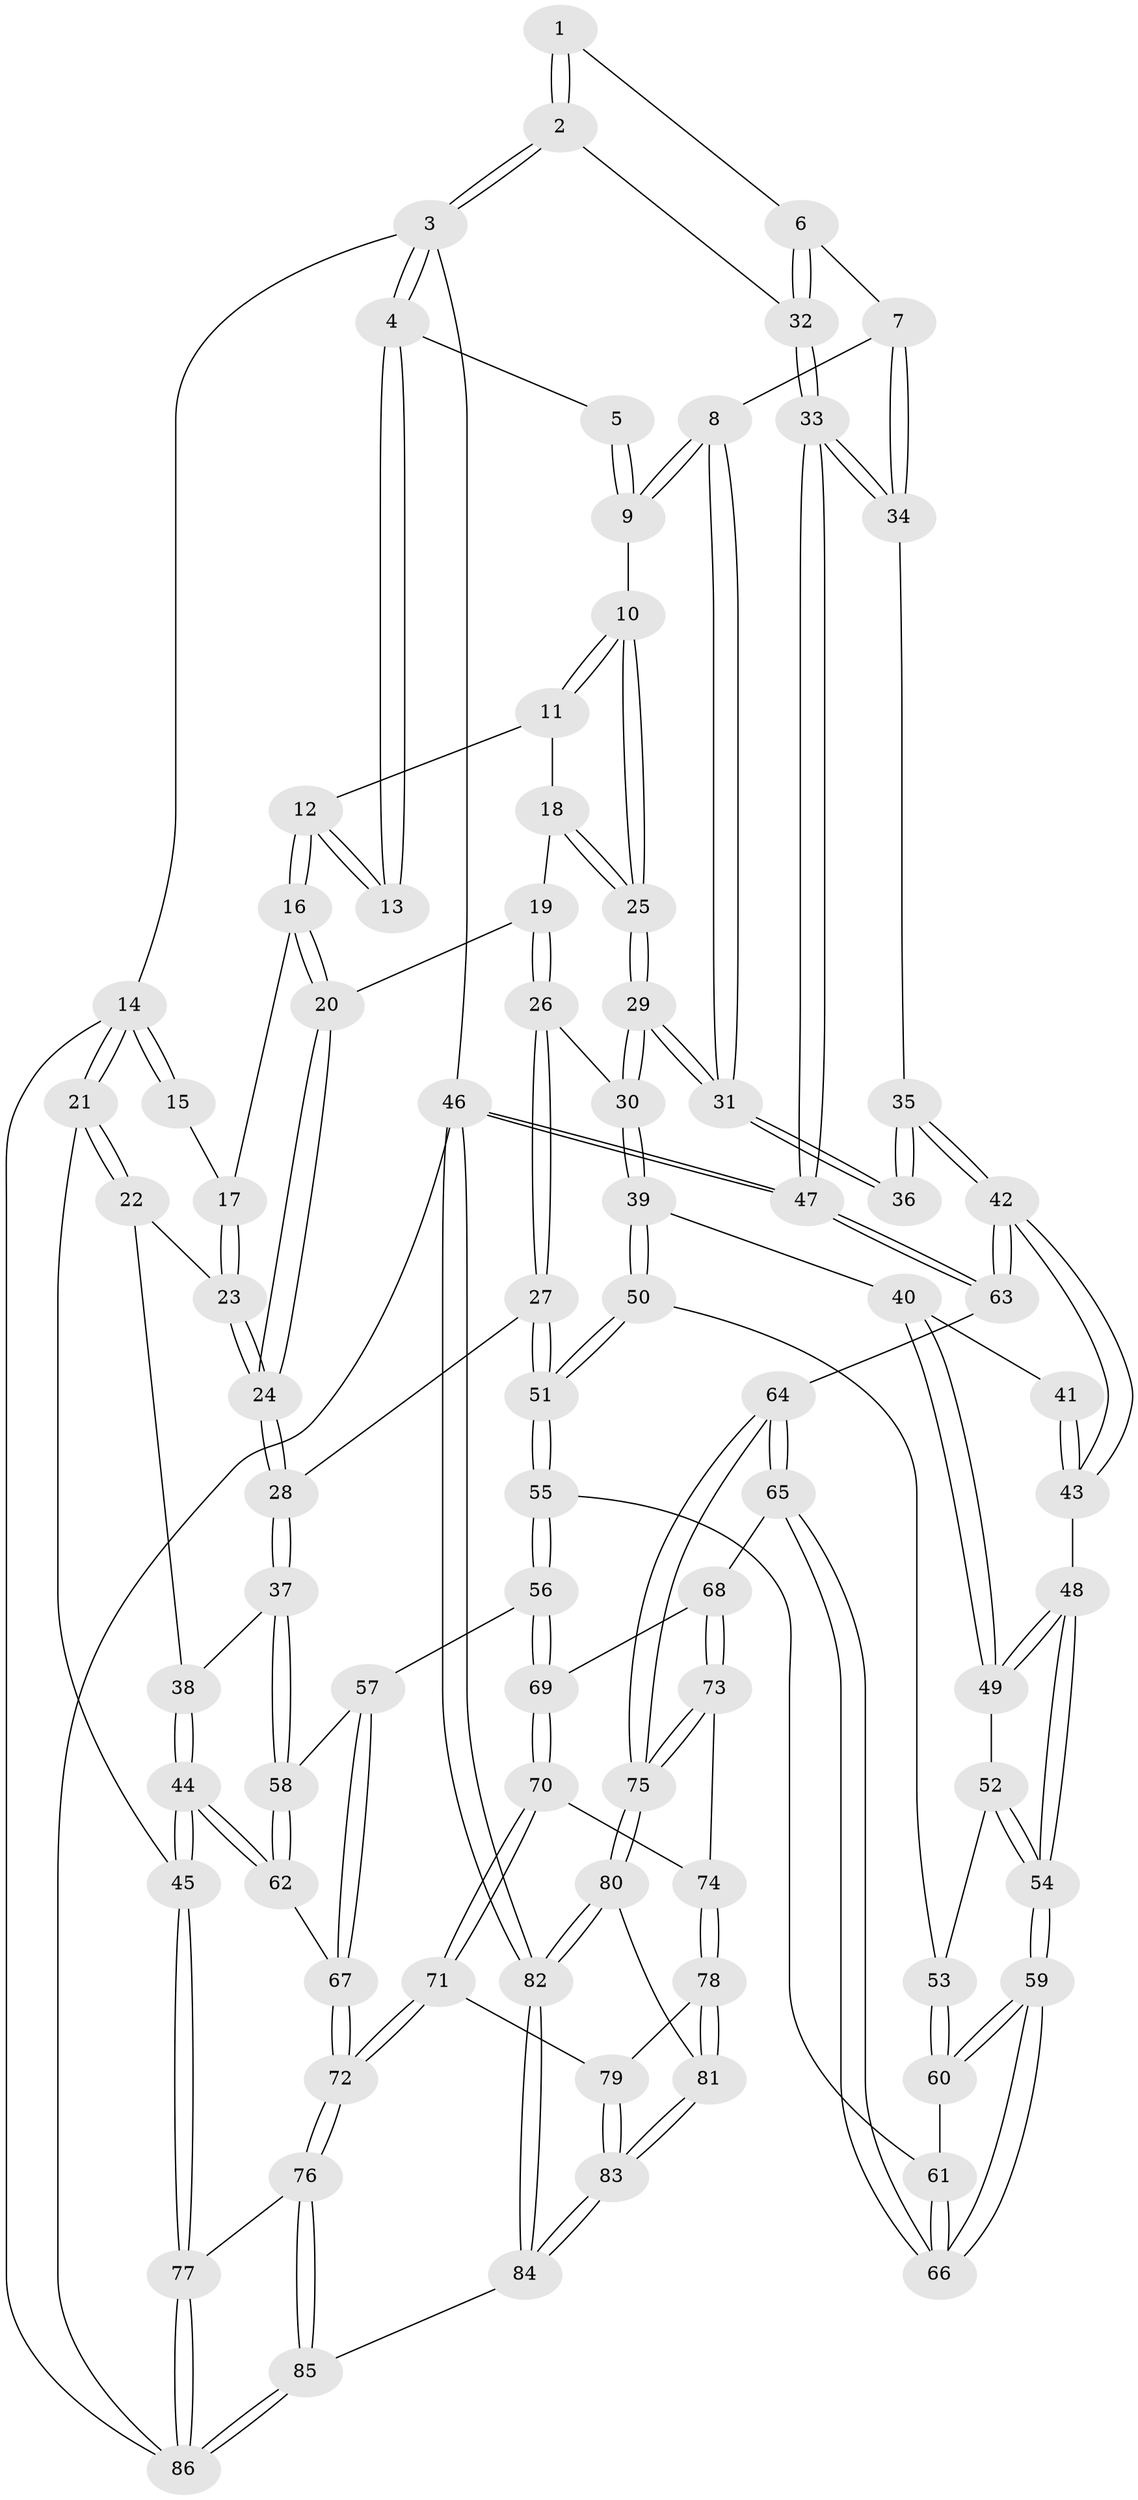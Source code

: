 // coarse degree distribution, {3: 0.3611111111111111, 4: 0.3611111111111111, 2: 0.19444444444444445, 5: 0.08333333333333333}
// Generated by graph-tools (version 1.1) at 2025/54/03/04/25 22:54:48]
// undirected, 86 vertices, 212 edges
graph export_dot {
  node [color=gray90,style=filled];
  1 [pos="+0.8859327763022814+0.08994674916965566"];
  2 [pos="+1+0"];
  3 [pos="+1+0"];
  4 [pos="+0.6528094493280929+0"];
  5 [pos="+0.698614751340462+0"];
  6 [pos="+0.9043443466165734+0.2326236362183656"];
  7 [pos="+0.8677553380576715+0.2626207687732415"];
  8 [pos="+0.8620275519152624+0.26490407823563455"];
  9 [pos="+0.7808772656946859+0.23086081151518575"];
  10 [pos="+0.7613497524507099+0.23620309949425497"];
  11 [pos="+0.549324904524721+0.07749168728139087"];
  12 [pos="+0.5488977638771436+0.06053795526731399"];
  13 [pos="+0.6404820947990343+0"];
  14 [pos="+0+0"];
  15 [pos="+0.2468428952532836+0"];
  16 [pos="+0.2698374210733301+0.1266550080093057"];
  17 [pos="+0.23538665956432991+0.11160164566488819"];
  18 [pos="+0.5431244689057696+0.16378868778529537"];
  19 [pos="+0.4215165652348953+0.2404155454329987"];
  20 [pos="+0.3174230237933028+0.1920372557237227"];
  21 [pos="+0+0.21552980584835293"];
  22 [pos="+0+0.23858892624179054"];
  23 [pos="+0.04688026593551954+0.23420179192523638"];
  24 [pos="+0.30939318253723647+0.4549611126249257"];
  25 [pos="+0.6096632407012169+0.3049090538252595"];
  26 [pos="+0.4213435265799529+0.40679110912567634"];
  27 [pos="+0.35327791070122944+0.44221736477342544"];
  28 [pos="+0.31029204000846144+0.4562430452266654"];
  29 [pos="+0.5895336130291833+0.397045683209949"];
  30 [pos="+0.5881405473411023+0.3991647433334268"];
  31 [pos="+0.8259006246615236+0.3897766777176295"];
  32 [pos="+1+0.15626324286424711"];
  33 [pos="+1+0.5188994513270162"];
  34 [pos="+1+0.505318750304813"];
  35 [pos="+0.9068507006964156+0.5232213236456736"];
  36 [pos="+0.8408602609231837+0.4372747082675408"];
  37 [pos="+0.2968072461774829+0.4920759474663872"];
  38 [pos="+0.09321159751442665+0.48562317018211637"];
  39 [pos="+0.5916396805187463+0.41021040088882327"];
  40 [pos="+0.6285288979641862+0.44535703801466103"];
  41 [pos="+0.732164504439031+0.4933335500789246"];
  42 [pos="+0.837335480594131+0.6144445753596282"];
  43 [pos="+0.7582483053198776+0.5967518090752014"];
  44 [pos="+0+0.6887182377816314"];
  45 [pos="+0+0.7345298573546358"];
  46 [pos="+1+1"];
  47 [pos="+1+1"];
  48 [pos="+0.7531478404728366+0.5977566859644308"];
  49 [pos="+0.6740617960706948+0.5481999194792082"];
  50 [pos="+0.5589858745418048+0.5758545889242913"];
  51 [pos="+0.5338791791186981+0.6011186296054043"];
  52 [pos="+0.6423545397313088+0.5845860654313948"];
  53 [pos="+0.6057194241153718+0.5935818077052424"];
  54 [pos="+0.7062273260235513+0.629772464377621"];
  55 [pos="+0.5110709793236682+0.6477306353731727"];
  56 [pos="+0.4634153515174066+0.681556854369171"];
  57 [pos="+0.32207287112685107+0.5606896014044201"];
  58 [pos="+0.2961679175210986+0.49737304394095366"];
  59 [pos="+0.6682984085426905+0.6748760788202758"];
  60 [pos="+0.6386257044837484+0.6398154171385836"];
  61 [pos="+0.5310542261486794+0.6571692505997231"];
  62 [pos="+0.07335480076892492+0.6804811669905176"];
  63 [pos="+0.8589722145455688+0.7673531879706023"];
  64 [pos="+0.7152135896269072+0.8034465627917446"];
  65 [pos="+0.6671859289330424+0.7628929585097803"];
  66 [pos="+0.656253968700892+0.7217775233902587"];
  67 [pos="+0.26466393464207083+0.7790621936251457"];
  68 [pos="+0.608391356674709+0.7776255915512261"];
  69 [pos="+0.45437371372581264+0.7419938473734976"];
  70 [pos="+0.4497997687535816+0.7498701475282359"];
  71 [pos="+0.31716110017824406+0.8471922417859742"];
  72 [pos="+0.3099595273849619+0.8503143231530781"];
  73 [pos="+0.5496069628577849+0.8562680448054457"];
  74 [pos="+0.5320584621234182+0.8617718798880112"];
  75 [pos="+0.6835519394031352+0.9069514970190611"];
  76 [pos="+0.28759816067154836+0.9136445200048606"];
  77 [pos="+0+0.8407163468898409"];
  78 [pos="+0.5318296464984152+0.862414138273072"];
  79 [pos="+0.48307401391219773+0.9006469115860639"];
  80 [pos="+0.6830599233828432+0.9268086950817495"];
  81 [pos="+0.5614567519633357+0.9445015097428542"];
  82 [pos="+0.8206724213642609+1"];
  83 [pos="+0.4994752092753651+1"];
  84 [pos="+0.40733782902074106+1"];
  85 [pos="+0.3235009054567802+1"];
  86 [pos="+0+1"];
  1 -- 2;
  1 -- 2;
  1 -- 6;
  2 -- 3;
  2 -- 3;
  2 -- 32;
  3 -- 4;
  3 -- 4;
  3 -- 14;
  3 -- 46;
  4 -- 5;
  4 -- 13;
  4 -- 13;
  5 -- 9;
  5 -- 9;
  6 -- 7;
  6 -- 32;
  6 -- 32;
  7 -- 8;
  7 -- 34;
  7 -- 34;
  8 -- 9;
  8 -- 9;
  8 -- 31;
  8 -- 31;
  9 -- 10;
  10 -- 11;
  10 -- 11;
  10 -- 25;
  10 -- 25;
  11 -- 12;
  11 -- 18;
  12 -- 13;
  12 -- 13;
  12 -- 16;
  12 -- 16;
  14 -- 15;
  14 -- 15;
  14 -- 21;
  14 -- 21;
  14 -- 86;
  15 -- 17;
  16 -- 17;
  16 -- 20;
  16 -- 20;
  17 -- 23;
  17 -- 23;
  18 -- 19;
  18 -- 25;
  18 -- 25;
  19 -- 20;
  19 -- 26;
  19 -- 26;
  20 -- 24;
  20 -- 24;
  21 -- 22;
  21 -- 22;
  21 -- 45;
  22 -- 23;
  22 -- 38;
  23 -- 24;
  23 -- 24;
  24 -- 28;
  24 -- 28;
  25 -- 29;
  25 -- 29;
  26 -- 27;
  26 -- 27;
  26 -- 30;
  27 -- 28;
  27 -- 51;
  27 -- 51;
  28 -- 37;
  28 -- 37;
  29 -- 30;
  29 -- 30;
  29 -- 31;
  29 -- 31;
  30 -- 39;
  30 -- 39;
  31 -- 36;
  31 -- 36;
  32 -- 33;
  32 -- 33;
  33 -- 34;
  33 -- 34;
  33 -- 47;
  33 -- 47;
  34 -- 35;
  35 -- 36;
  35 -- 36;
  35 -- 42;
  35 -- 42;
  37 -- 38;
  37 -- 58;
  37 -- 58;
  38 -- 44;
  38 -- 44;
  39 -- 40;
  39 -- 50;
  39 -- 50;
  40 -- 41;
  40 -- 49;
  40 -- 49;
  41 -- 43;
  41 -- 43;
  42 -- 43;
  42 -- 43;
  42 -- 63;
  42 -- 63;
  43 -- 48;
  44 -- 45;
  44 -- 45;
  44 -- 62;
  44 -- 62;
  45 -- 77;
  45 -- 77;
  46 -- 47;
  46 -- 47;
  46 -- 82;
  46 -- 82;
  46 -- 86;
  47 -- 63;
  47 -- 63;
  48 -- 49;
  48 -- 49;
  48 -- 54;
  48 -- 54;
  49 -- 52;
  50 -- 51;
  50 -- 51;
  50 -- 53;
  51 -- 55;
  51 -- 55;
  52 -- 53;
  52 -- 54;
  52 -- 54;
  53 -- 60;
  53 -- 60;
  54 -- 59;
  54 -- 59;
  55 -- 56;
  55 -- 56;
  55 -- 61;
  56 -- 57;
  56 -- 69;
  56 -- 69;
  57 -- 58;
  57 -- 67;
  57 -- 67;
  58 -- 62;
  58 -- 62;
  59 -- 60;
  59 -- 60;
  59 -- 66;
  59 -- 66;
  60 -- 61;
  61 -- 66;
  61 -- 66;
  62 -- 67;
  63 -- 64;
  64 -- 65;
  64 -- 65;
  64 -- 75;
  64 -- 75;
  65 -- 66;
  65 -- 66;
  65 -- 68;
  67 -- 72;
  67 -- 72;
  68 -- 69;
  68 -- 73;
  68 -- 73;
  69 -- 70;
  69 -- 70;
  70 -- 71;
  70 -- 71;
  70 -- 74;
  71 -- 72;
  71 -- 72;
  71 -- 79;
  72 -- 76;
  72 -- 76;
  73 -- 74;
  73 -- 75;
  73 -- 75;
  74 -- 78;
  74 -- 78;
  75 -- 80;
  75 -- 80;
  76 -- 77;
  76 -- 85;
  76 -- 85;
  77 -- 86;
  77 -- 86;
  78 -- 79;
  78 -- 81;
  78 -- 81;
  79 -- 83;
  79 -- 83;
  80 -- 81;
  80 -- 82;
  80 -- 82;
  81 -- 83;
  81 -- 83;
  82 -- 84;
  82 -- 84;
  83 -- 84;
  83 -- 84;
  84 -- 85;
  85 -- 86;
  85 -- 86;
}
